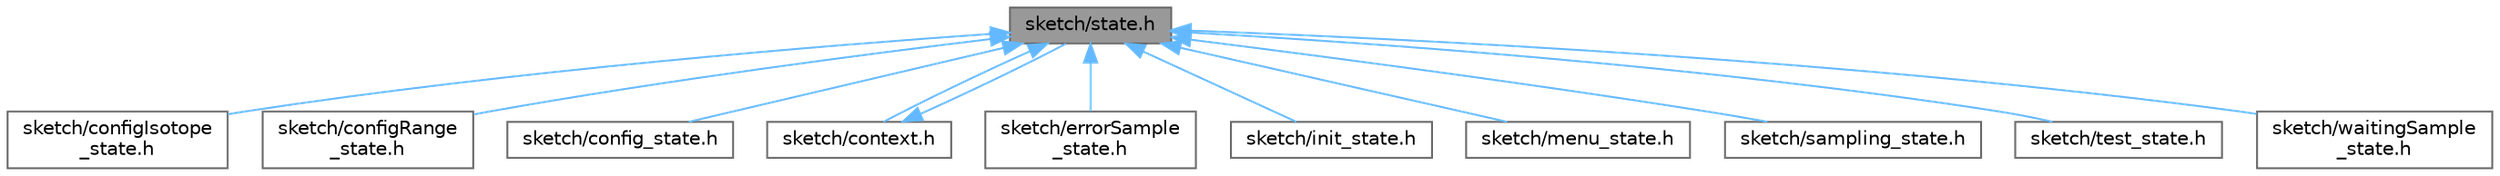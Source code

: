 digraph "sketch/state.h"
{
 // LATEX_PDF_SIZE
  bgcolor="transparent";
  edge [fontname=Helvetica,fontsize=10,labelfontname=Helvetica,labelfontsize=10];
  node [fontname=Helvetica,fontsize=10,shape=box,height=0.2,width=0.4];
  Node1 [id="Node000001",label="sketch/state.h",height=0.2,width=0.4,color="gray40", fillcolor="grey60", style="filled", fontcolor="black",tooltip=" "];
  Node1 -> Node2 [id="edge1_Node000001_Node000002",dir="back",color="steelblue1",style="solid",tooltip=" "];
  Node2 [id="Node000002",label="sketch/configIsotope\l_state.h",height=0.2,width=0.4,color="grey40", fillcolor="white", style="filled",URL="$configIsotope__state_8h.html",tooltip="Definición de la clase ConfigIsotopeState para la configuración del isótopo en la interfaz."];
  Node1 -> Node3 [id="edge2_Node000001_Node000003",dir="back",color="steelblue1",style="solid",tooltip=" "];
  Node3 [id="Node000003",label="sketch/configRange\l_state.h",height=0.2,width=0.4,color="grey40", fillcolor="white", style="filled",URL="$configRange__state_8h.html",tooltip="Definición de la clase ConfigRangeState para la configuración de límites en la interfaz."];
  Node1 -> Node4 [id="edge3_Node000001_Node000004",dir="back",color="steelblue1",style="solid",tooltip=" "];
  Node4 [id="Node000004",label="sketch/config_state.h",height=0.2,width=0.4,color="grey40", fillcolor="white", style="filled",URL="$config__state_8h.html",tooltip="Declaración de la clase ConfigState y sus miembros."];
  Node1 -> Node5 [id="edge4_Node000001_Node000005",dir="back",color="steelblue1",style="solid",tooltip=" "];
  Node5 [id="Node000005",label="sketch/context.h",height=0.2,width=0.4,color="grey40", fillcolor="white", style="filled",URL="$context_8h.html",tooltip="Definición de la clase Context para la gestión del estado de la aplicación."];
  Node5 -> Node1 [id="edge5_Node000005_Node000001",dir="back",color="steelblue1",style="solid",tooltip=" "];
  Node1 -> Node6 [id="edge6_Node000001_Node000006",dir="back",color="steelblue1",style="solid",tooltip=" "];
  Node6 [id="Node000006",label="sketch/errorSample\l_state.h",height=0.2,width=0.4,color="grey40", fillcolor="white", style="filled",URL="$errorSample__state_8h.html",tooltip="Definición de la clase ErrorSampleState, que representa el estado de error en el muestreo."];
  Node1 -> Node7 [id="edge7_Node000001_Node000007",dir="back",color="steelblue1",style="solid",tooltip=" "];
  Node7 [id="Node000007",label="sketch/init_state.h",height=0.2,width=0.4,color="grey40", fillcolor="white", style="filled",URL="$init__state_8h.html",tooltip="Declaración de la clase InitState y sus miembros."];
  Node1 -> Node8 [id="edge8_Node000001_Node000008",dir="back",color="steelblue1",style="solid",tooltip=" "];
  Node8 [id="Node000008",label="sketch/menu_state.h",height=0.2,width=0.4,color="grey40", fillcolor="white", style="filled",URL="$menu__state_8h.html",tooltip="Declaración de la clase MenuState y sus miembros."];
  Node1 -> Node9 [id="edge9_Node000001_Node000009",dir="back",color="steelblue1",style="solid",tooltip=" "];
  Node9 [id="Node000009",label="sketch/sampling_state.h",height=0.2,width=0.4,color="grey40", fillcolor="white", style="filled",URL="$sampling__state_8h.html",tooltip="Definición de la clase SamplingState para gestionar el estado de muestreo."];
  Node1 -> Node10 [id="edge10_Node000001_Node000010",dir="back",color="steelblue1",style="solid",tooltip=" "];
  Node10 [id="Node000010",label="sketch/test_state.h",height=0.2,width=0.4,color="grey40", fillcolor="white", style="filled",URL="$test__state_8h.html",tooltip="Definición de la clase TestState para gestionar una ventana de prueba en la interfaz."];
  Node1 -> Node11 [id="edge11_Node000001_Node000011",dir="back",color="steelblue1",style="solid",tooltip=" "];
  Node11 [id="Node000011",label="sketch/waitingSample\l_state.h",height=0.2,width=0.4,color="grey40", fillcolor="white", style="filled",URL="$waitingSample__state_8h.html",tooltip=" "];
}
